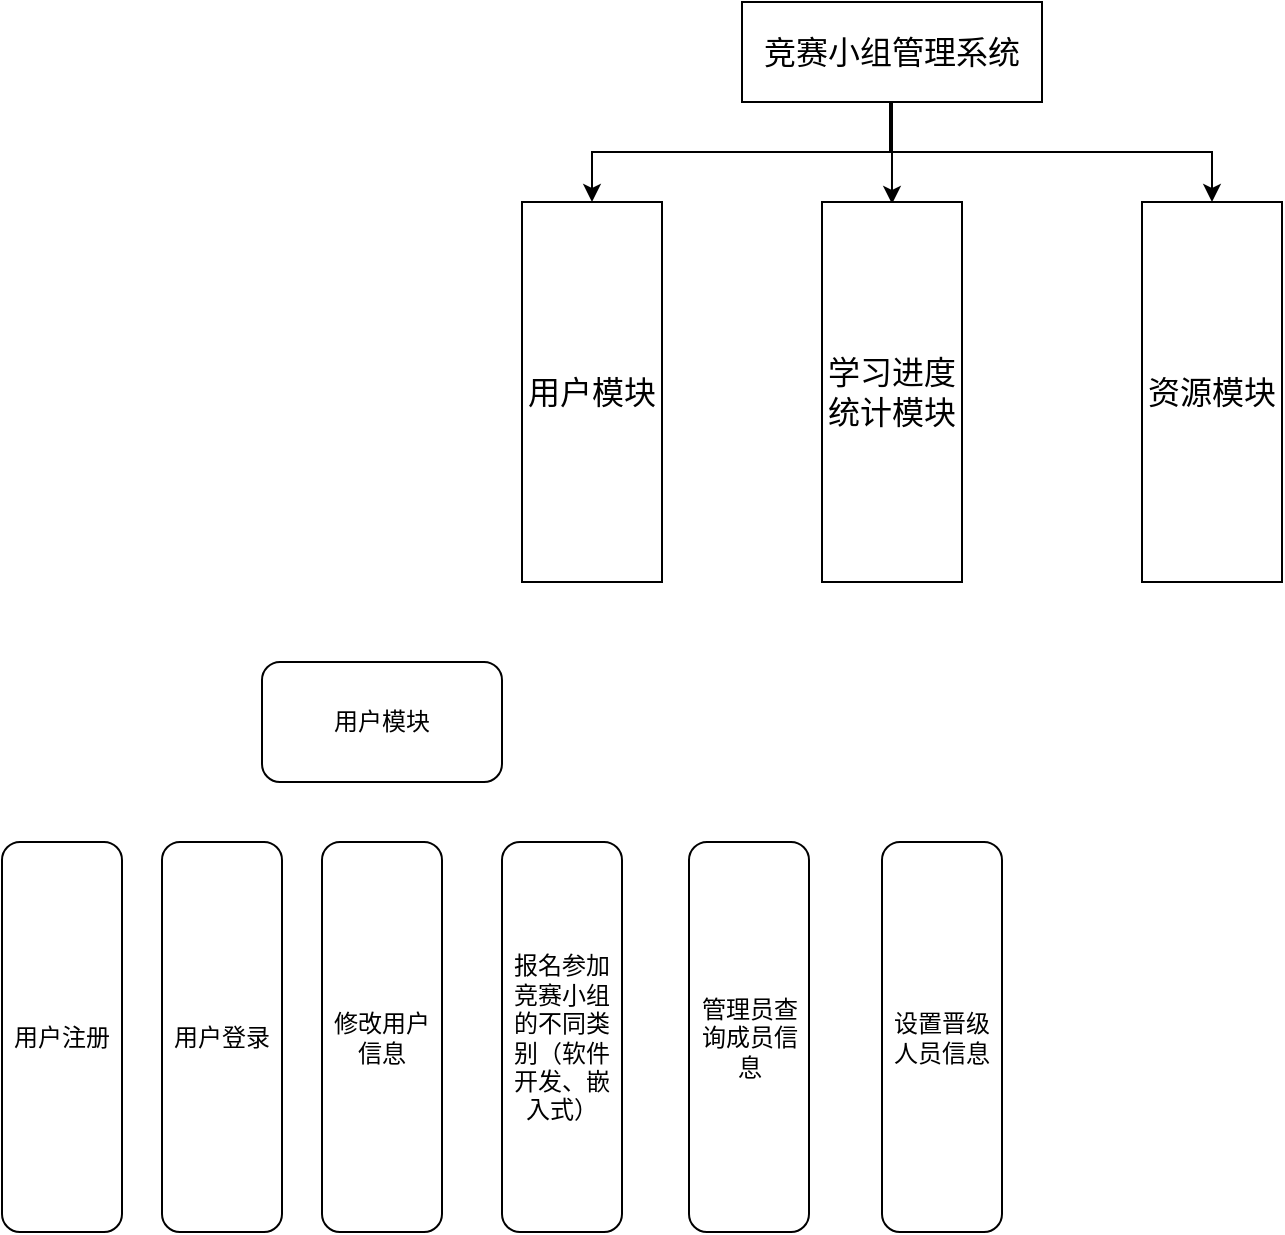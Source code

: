<mxfile version="21.1.5" type="github">
  <diagram name="第 1 页" id="9OnakmlHcYKit9j99j7f">
    <mxGraphModel dx="1197" dy="692" grid="1" gridSize="10" guides="1" tooltips="1" connect="1" arrows="1" fold="1" page="1" pageScale="1" pageWidth="827" pageHeight="1169" math="0" shadow="0">
      <root>
        <mxCell id="0" />
        <mxCell id="1" parent="0" />
        <mxCell id="pbWnh9Zu2TdGxRiYwKqQ-10" style="edgeStyle=orthogonalEdgeStyle;rounded=0;orthogonalLoop=1;jettySize=auto;html=1;exitX=0.5;exitY=1;exitDx=0;exitDy=0;" edge="1" parent="1" source="pbWnh9Zu2TdGxRiYwKqQ-1" target="pbWnh9Zu2TdGxRiYwKqQ-4">
          <mxGeometry relative="1" as="geometry" />
        </mxCell>
        <mxCell id="pbWnh9Zu2TdGxRiYwKqQ-11" style="edgeStyle=orthogonalEdgeStyle;rounded=0;orthogonalLoop=1;jettySize=auto;html=1;exitX=0.5;exitY=1;exitDx=0;exitDy=0;entryX=0.657;entryY=0.005;entryDx=0;entryDy=0;entryPerimeter=0;" edge="1" parent="1">
          <mxGeometry relative="1" as="geometry">
            <mxPoint x="484" y="190" as="sourcePoint" />
            <mxPoint x="484.99" y="240.95" as="targetPoint" />
            <Array as="points">
              <mxPoint x="484" y="215" />
              <mxPoint x="485" y="215" />
            </Array>
          </mxGeometry>
        </mxCell>
        <mxCell id="pbWnh9Zu2TdGxRiYwKqQ-12" style="edgeStyle=orthogonalEdgeStyle;rounded=0;orthogonalLoop=1;jettySize=auto;html=1;exitX=0.5;exitY=1;exitDx=0;exitDy=0;entryX=0.5;entryY=0;entryDx=0;entryDy=0;" edge="1" parent="1" source="pbWnh9Zu2TdGxRiYwKqQ-1" target="pbWnh9Zu2TdGxRiYwKqQ-6">
          <mxGeometry relative="1" as="geometry" />
        </mxCell>
        <mxCell id="pbWnh9Zu2TdGxRiYwKqQ-1" value="竞赛小组管理系统" style="rounded=0;whiteSpace=wrap;html=1;fontSize=16;" vertex="1" parent="1">
          <mxGeometry x="410" y="140" width="150" height="50" as="geometry" />
        </mxCell>
        <mxCell id="pbWnh9Zu2TdGxRiYwKqQ-4" value="用户模块" style="rounded=0;whiteSpace=wrap;html=1;fontSize=16;" vertex="1" parent="1">
          <mxGeometry x="300" y="240" width="70" height="190" as="geometry" />
        </mxCell>
        <mxCell id="pbWnh9Zu2TdGxRiYwKqQ-5" value="学习进度统计模块" style="rounded=0;whiteSpace=wrap;html=1;fontSize=16;" vertex="1" parent="1">
          <mxGeometry x="450" y="240" width="70" height="190" as="geometry" />
        </mxCell>
        <mxCell id="pbWnh9Zu2TdGxRiYwKqQ-6" value="资源模块" style="rounded=0;whiteSpace=wrap;html=1;fontSize=16;" vertex="1" parent="1">
          <mxGeometry x="610" y="240" width="70" height="190" as="geometry" />
        </mxCell>
        <mxCell id="pbWnh9Zu2TdGxRiYwKqQ-13" value="用户模块" style="rounded=1;whiteSpace=wrap;html=1;" vertex="1" parent="1">
          <mxGeometry x="170" y="470" width="120" height="60" as="geometry" />
        </mxCell>
        <mxCell id="pbWnh9Zu2TdGxRiYwKqQ-14" value="用户注册" style="rounded=1;whiteSpace=wrap;html=1;" vertex="1" parent="1">
          <mxGeometry x="40" y="560" width="60" height="195" as="geometry" />
        </mxCell>
        <mxCell id="pbWnh9Zu2TdGxRiYwKqQ-15" value="用户登录" style="rounded=1;whiteSpace=wrap;html=1;" vertex="1" parent="1">
          <mxGeometry x="120" y="560" width="60" height="195" as="geometry" />
        </mxCell>
        <mxCell id="pbWnh9Zu2TdGxRiYwKqQ-16" value="修改用户信息" style="rounded=1;whiteSpace=wrap;html=1;" vertex="1" parent="1">
          <mxGeometry x="200" y="560" width="60" height="195" as="geometry" />
        </mxCell>
        <mxCell id="pbWnh9Zu2TdGxRiYwKqQ-17" value="报名参加竞赛小组的不同类别（软件开发、嵌入式）" style="rounded=1;whiteSpace=wrap;html=1;" vertex="1" parent="1">
          <mxGeometry x="290" y="560" width="60" height="195" as="geometry" />
        </mxCell>
        <mxCell id="pbWnh9Zu2TdGxRiYwKqQ-18" value="管理员查询成员信息" style="rounded=1;whiteSpace=wrap;html=1;" vertex="1" parent="1">
          <mxGeometry x="383.5" y="560" width="60" height="195" as="geometry" />
        </mxCell>
        <mxCell id="pbWnh9Zu2TdGxRiYwKqQ-19" value="设置晋级人员信息" style="rounded=1;whiteSpace=wrap;html=1;" vertex="1" parent="1">
          <mxGeometry x="480" y="560" width="60" height="195" as="geometry" />
        </mxCell>
      </root>
    </mxGraphModel>
  </diagram>
</mxfile>
